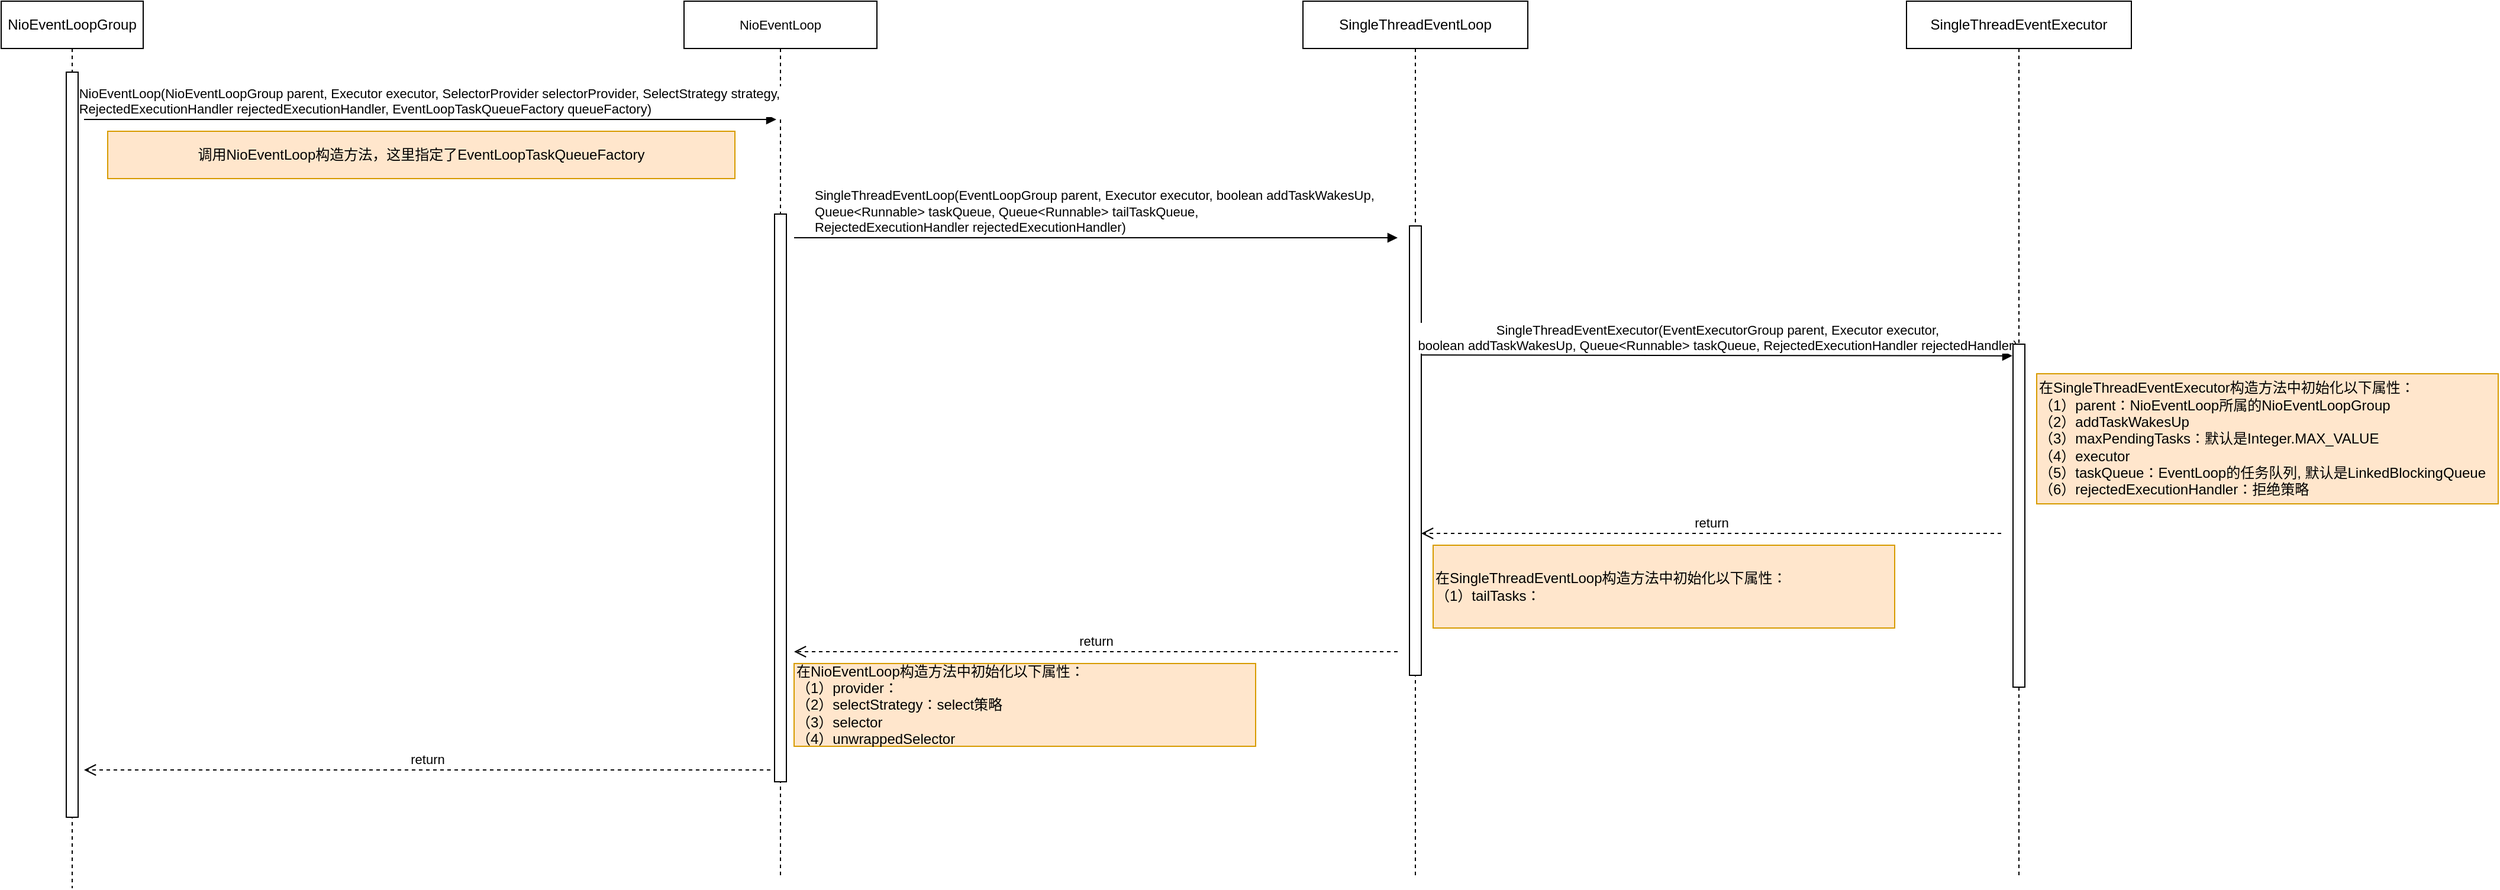 <mxfile version="13.10.1" type="device"><diagram id="lER6Vo-QgbMAbj3C7joT" name="Page-1"><mxGraphModel dx="788" dy="491" grid="1" gridSize="10" guides="1" tooltips="1" connect="1" arrows="1" fold="1" page="1" pageScale="1" pageWidth="827" pageHeight="1169" math="0" shadow="0"><root><mxCell id="0"/><mxCell id="1" parent="0"/><mxCell id="KhmAD62mOLSIpOeSKKpT-1" value="NioEventLoopGroup" style="shape=umlLifeline;perimeter=lifelinePerimeter;whiteSpace=wrap;html=1;container=1;collapsible=0;recursiveResize=0;outlineConnect=0;" vertex="1" parent="1"><mxGeometry x="130" y="180" width="120" height="750" as="geometry"/></mxCell><mxCell id="KhmAD62mOLSIpOeSKKpT-2" value="" style="html=1;points=[];perimeter=orthogonalPerimeter;" vertex="1" parent="KhmAD62mOLSIpOeSKKpT-1"><mxGeometry x="55" y="60" width="10" height="630" as="geometry"/></mxCell><mxCell id="KhmAD62mOLSIpOeSKKpT-6" value="调用NioEventLoop构造方法，这里指定了EventLoopTaskQueueFactory" style="rounded=0;whiteSpace=wrap;html=1;fillColor=#ffe6cc;strokeColor=#d79b00;" vertex="1" parent="1"><mxGeometry x="220" y="290" width="530" height="40" as="geometry"/></mxCell><mxCell id="KhmAD62mOLSIpOeSKKpT-13" value="&lt;span style=&quot;font-size: 11px ; text-align: left ; background-color: rgb(255 , 255 , 255)&quot;&gt;NioEventLoop&lt;/span&gt;" style="shape=umlLifeline;perimeter=lifelinePerimeter;whiteSpace=wrap;html=1;container=1;collapsible=0;recursiveResize=0;outlineConnect=0;" vertex="1" parent="1"><mxGeometry x="707" y="180" width="163" height="740" as="geometry"/></mxCell><mxCell id="KhmAD62mOLSIpOeSKKpT-14" value="" style="html=1;points=[];perimeter=orthogonalPerimeter;" vertex="1" parent="KhmAD62mOLSIpOeSKKpT-13"><mxGeometry x="76.5" y="180" width="10" height="480" as="geometry"/></mxCell><mxCell id="KhmAD62mOLSIpOeSKKpT-17" value="SingleThreadEventLoop" style="shape=umlLifeline;perimeter=lifelinePerimeter;whiteSpace=wrap;html=1;container=1;collapsible=0;recursiveResize=0;outlineConnect=0;" vertex="1" parent="1"><mxGeometry x="1230" y="180" width="190" height="740" as="geometry"/></mxCell><mxCell id="KhmAD62mOLSIpOeSKKpT-18" value="" style="html=1;points=[];perimeter=orthogonalPerimeter;" vertex="1" parent="KhmAD62mOLSIpOeSKKpT-17"><mxGeometry x="90" y="190" width="10" height="380" as="geometry"/></mxCell><mxCell id="KhmAD62mOLSIpOeSKKpT-20" value="&lt;div&gt;&lt;span style=&quot;font-size: 11px&quot;&gt;SingleThreadEventExecutor(EventExecutorGroup parent, Executor executor,&lt;/span&gt;&lt;/div&gt;&lt;div&gt;&lt;span style=&quot;font-size: 11px&quot;&gt;boolean addTaskWakesUp, Queue&amp;lt;Runnable&amp;gt; taskQueue, RejectedExecutionHandler rejectedHandler)&lt;/span&gt;&lt;/div&gt;" style="html=1;verticalAlign=bottom;endArrow=block;entryX=-0.05;entryY=0.034;entryDx=0;entryDy=0;entryPerimeter=0;" edge="1" parent="1" target="KhmAD62mOLSIpOeSKKpT-28"><mxGeometry width="80" relative="1" as="geometry"><mxPoint x="1330" y="479.17" as="sourcePoint"/><mxPoint x="1850" y="479.17" as="targetPoint"/></mxGeometry></mxCell><mxCell id="KhmAD62mOLSIpOeSKKpT-3" value="&lt;div style=&quot;text-align: left&quot;&gt;&lt;span style=&quot;font-size: 11px&quot;&gt;NioEventLoop(NioEventLoopGroup parent, Executor executor, SelectorProvider selectorProvider, SelectStrategy strategy,&amp;nbsp;&lt;/span&gt;&lt;/div&gt;&lt;div style=&quot;text-align: left&quot;&gt;&lt;span style=&quot;font-size: 11px&quot;&gt;RejectedExecutionHandler rejectedExecutionHandler, EventLoopTaskQueueFactory queueFactory)&lt;/span&gt;&lt;/div&gt;" style="html=1;verticalAlign=bottom;endArrow=block;" edge="1" parent="1"><mxGeometry width="80" relative="1" as="geometry"><mxPoint x="200" y="280" as="sourcePoint"/><mxPoint x="785" y="280" as="targetPoint"/></mxGeometry></mxCell><mxCell id="KhmAD62mOLSIpOeSKKpT-26" value="&lt;div style=&quot;text-align: left&quot;&gt;&lt;span style=&quot;font-size: 11px&quot;&gt;SingleThreadEventLoop(EventLoopGroup parent, Executor executor, boolean addTaskWakesUp,&amp;nbsp;&lt;/span&gt;&lt;/div&gt;&lt;div style=&quot;text-align: left&quot;&gt;&lt;span style=&quot;font-size: 11px&quot;&gt;Queue&amp;lt;Runnable&amp;gt; taskQueue,&amp;nbsp;&lt;/span&gt;Queue&amp;lt;Runnable&amp;gt; tailTaskQueue,&amp;nbsp;&lt;/div&gt;&lt;div style=&quot;text-align: left&quot;&gt;RejectedExecutionHandler rejectedExecutionHandler)&lt;/div&gt;" style="html=1;verticalAlign=bottom;endArrow=block;" edge="1" parent="1"><mxGeometry width="80" relative="1" as="geometry"><mxPoint x="800" y="380" as="sourcePoint"/><mxPoint x="1310" y="380" as="targetPoint"/></mxGeometry></mxCell><mxCell id="KhmAD62mOLSIpOeSKKpT-27" value="SingleThreadEventExecutor" style="shape=umlLifeline;perimeter=lifelinePerimeter;whiteSpace=wrap;html=1;container=1;collapsible=0;recursiveResize=0;outlineConnect=0;" vertex="1" parent="1"><mxGeometry x="1740" y="180" width="190" height="740" as="geometry"/></mxCell><mxCell id="KhmAD62mOLSIpOeSKKpT-28" value="" style="html=1;points=[];perimeter=orthogonalPerimeter;" vertex="1" parent="KhmAD62mOLSIpOeSKKpT-27"><mxGeometry x="90" y="290" width="10" height="290" as="geometry"/></mxCell><mxCell id="KhmAD62mOLSIpOeSKKpT-30" value="在SingleThreadEventExecutor构造方法中初始化以下属性：&lt;br&gt;（1）parent：NioEventLoop所属的NioEventLoopGroup&lt;br&gt;（2）addTaskWakesUp&lt;br&gt;（3）maxPendingTasks：默认是Integer.MAX_VALUE&lt;br&gt;（4）executor&lt;br&gt;（5）taskQueue：EventLoop的任务队列, 默认是LinkedBlockingQueue&lt;br&gt;（6）rejectedExecutionHandler：拒绝策略" style="rounded=0;whiteSpace=wrap;html=1;fillColor=#ffe6cc;strokeColor=#d79b00;align=left;" vertex="1" parent="1"><mxGeometry x="1850" y="495" width="390" height="110" as="geometry"/></mxCell><mxCell id="KhmAD62mOLSIpOeSKKpT-31" value="return" style="html=1;verticalAlign=bottom;endArrow=open;dashed=1;endSize=8;" edge="1" parent="1"><mxGeometry relative="1" as="geometry"><mxPoint x="1820" y="630" as="sourcePoint"/><mxPoint x="1330" y="630" as="targetPoint"/></mxGeometry></mxCell><mxCell id="KhmAD62mOLSIpOeSKKpT-32" value="在&lt;span style=&quot;text-align: center&quot;&gt;SingleThreadEventLoop&lt;/span&gt;构造方法中初始化以下属性：&lt;br&gt;（1）tailTasks：" style="rounded=0;whiteSpace=wrap;html=1;fillColor=#ffe6cc;strokeColor=#d79b00;align=left;" vertex="1" parent="1"><mxGeometry x="1340" y="640" width="390" height="70" as="geometry"/></mxCell><mxCell id="KhmAD62mOLSIpOeSKKpT-33" value="return" style="html=1;verticalAlign=bottom;endArrow=open;dashed=1;endSize=8;" edge="1" parent="1"><mxGeometry relative="1" as="geometry"><mxPoint x="1310" y="730" as="sourcePoint"/><mxPoint x="800" y="730" as="targetPoint"/></mxGeometry></mxCell><mxCell id="KhmAD62mOLSIpOeSKKpT-34" value="在NioEventLoop构造方法中初始化以下属性：&lt;br&gt;（1）provider：&lt;br&gt;（2）selectStrategy：select策略&lt;br&gt;（3）selector&lt;br&gt;（4）unwrappedSelector" style="rounded=0;whiteSpace=wrap;html=1;fillColor=#ffe6cc;strokeColor=#d79b00;align=left;" vertex="1" parent="1"><mxGeometry x="800" y="740" width="390" height="70" as="geometry"/></mxCell><mxCell id="KhmAD62mOLSIpOeSKKpT-35" value="return" style="html=1;verticalAlign=bottom;endArrow=open;dashed=1;endSize=8;" edge="1" parent="1"><mxGeometry relative="1" as="geometry"><mxPoint x="780" y="830" as="sourcePoint"/><mxPoint x="200" y="830" as="targetPoint"/></mxGeometry></mxCell></root></mxGraphModel></diagram></mxfile>